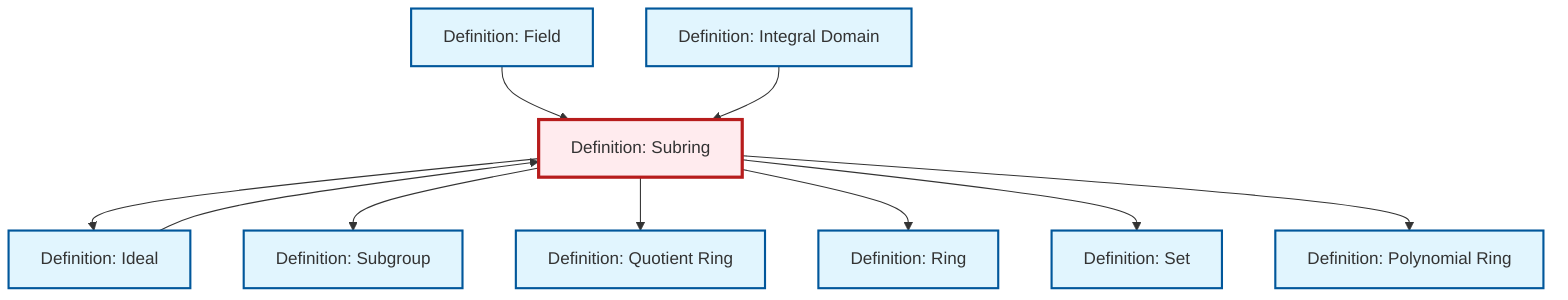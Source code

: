 graph TD
    classDef definition fill:#e1f5fe,stroke:#01579b,stroke-width:2px
    classDef theorem fill:#f3e5f5,stroke:#4a148c,stroke-width:2px
    classDef axiom fill:#fff3e0,stroke:#e65100,stroke-width:2px
    classDef example fill:#e8f5e9,stroke:#1b5e20,stroke-width:2px
    classDef current fill:#ffebee,stroke:#b71c1c,stroke-width:3px
    def-subring["Definition: Subring"]:::definition
    def-polynomial-ring["Definition: Polynomial Ring"]:::definition
    def-quotient-ring["Definition: Quotient Ring"]:::definition
    def-ring["Definition: Ring"]:::definition
    def-ideal["Definition: Ideal"]:::definition
    def-field["Definition: Field"]:::definition
    def-integral-domain["Definition: Integral Domain"]:::definition
    def-subgroup["Definition: Subgroup"]:::definition
    def-set["Definition: Set"]:::definition
    def-subring --> def-ideal
    def-subring --> def-subgroup
    def-field --> def-subring
    def-subring --> def-quotient-ring
    def-subring --> def-ring
    def-ideal --> def-subring
    def-subring --> def-set
    def-integral-domain --> def-subring
    def-subring --> def-polynomial-ring
    class def-subring current